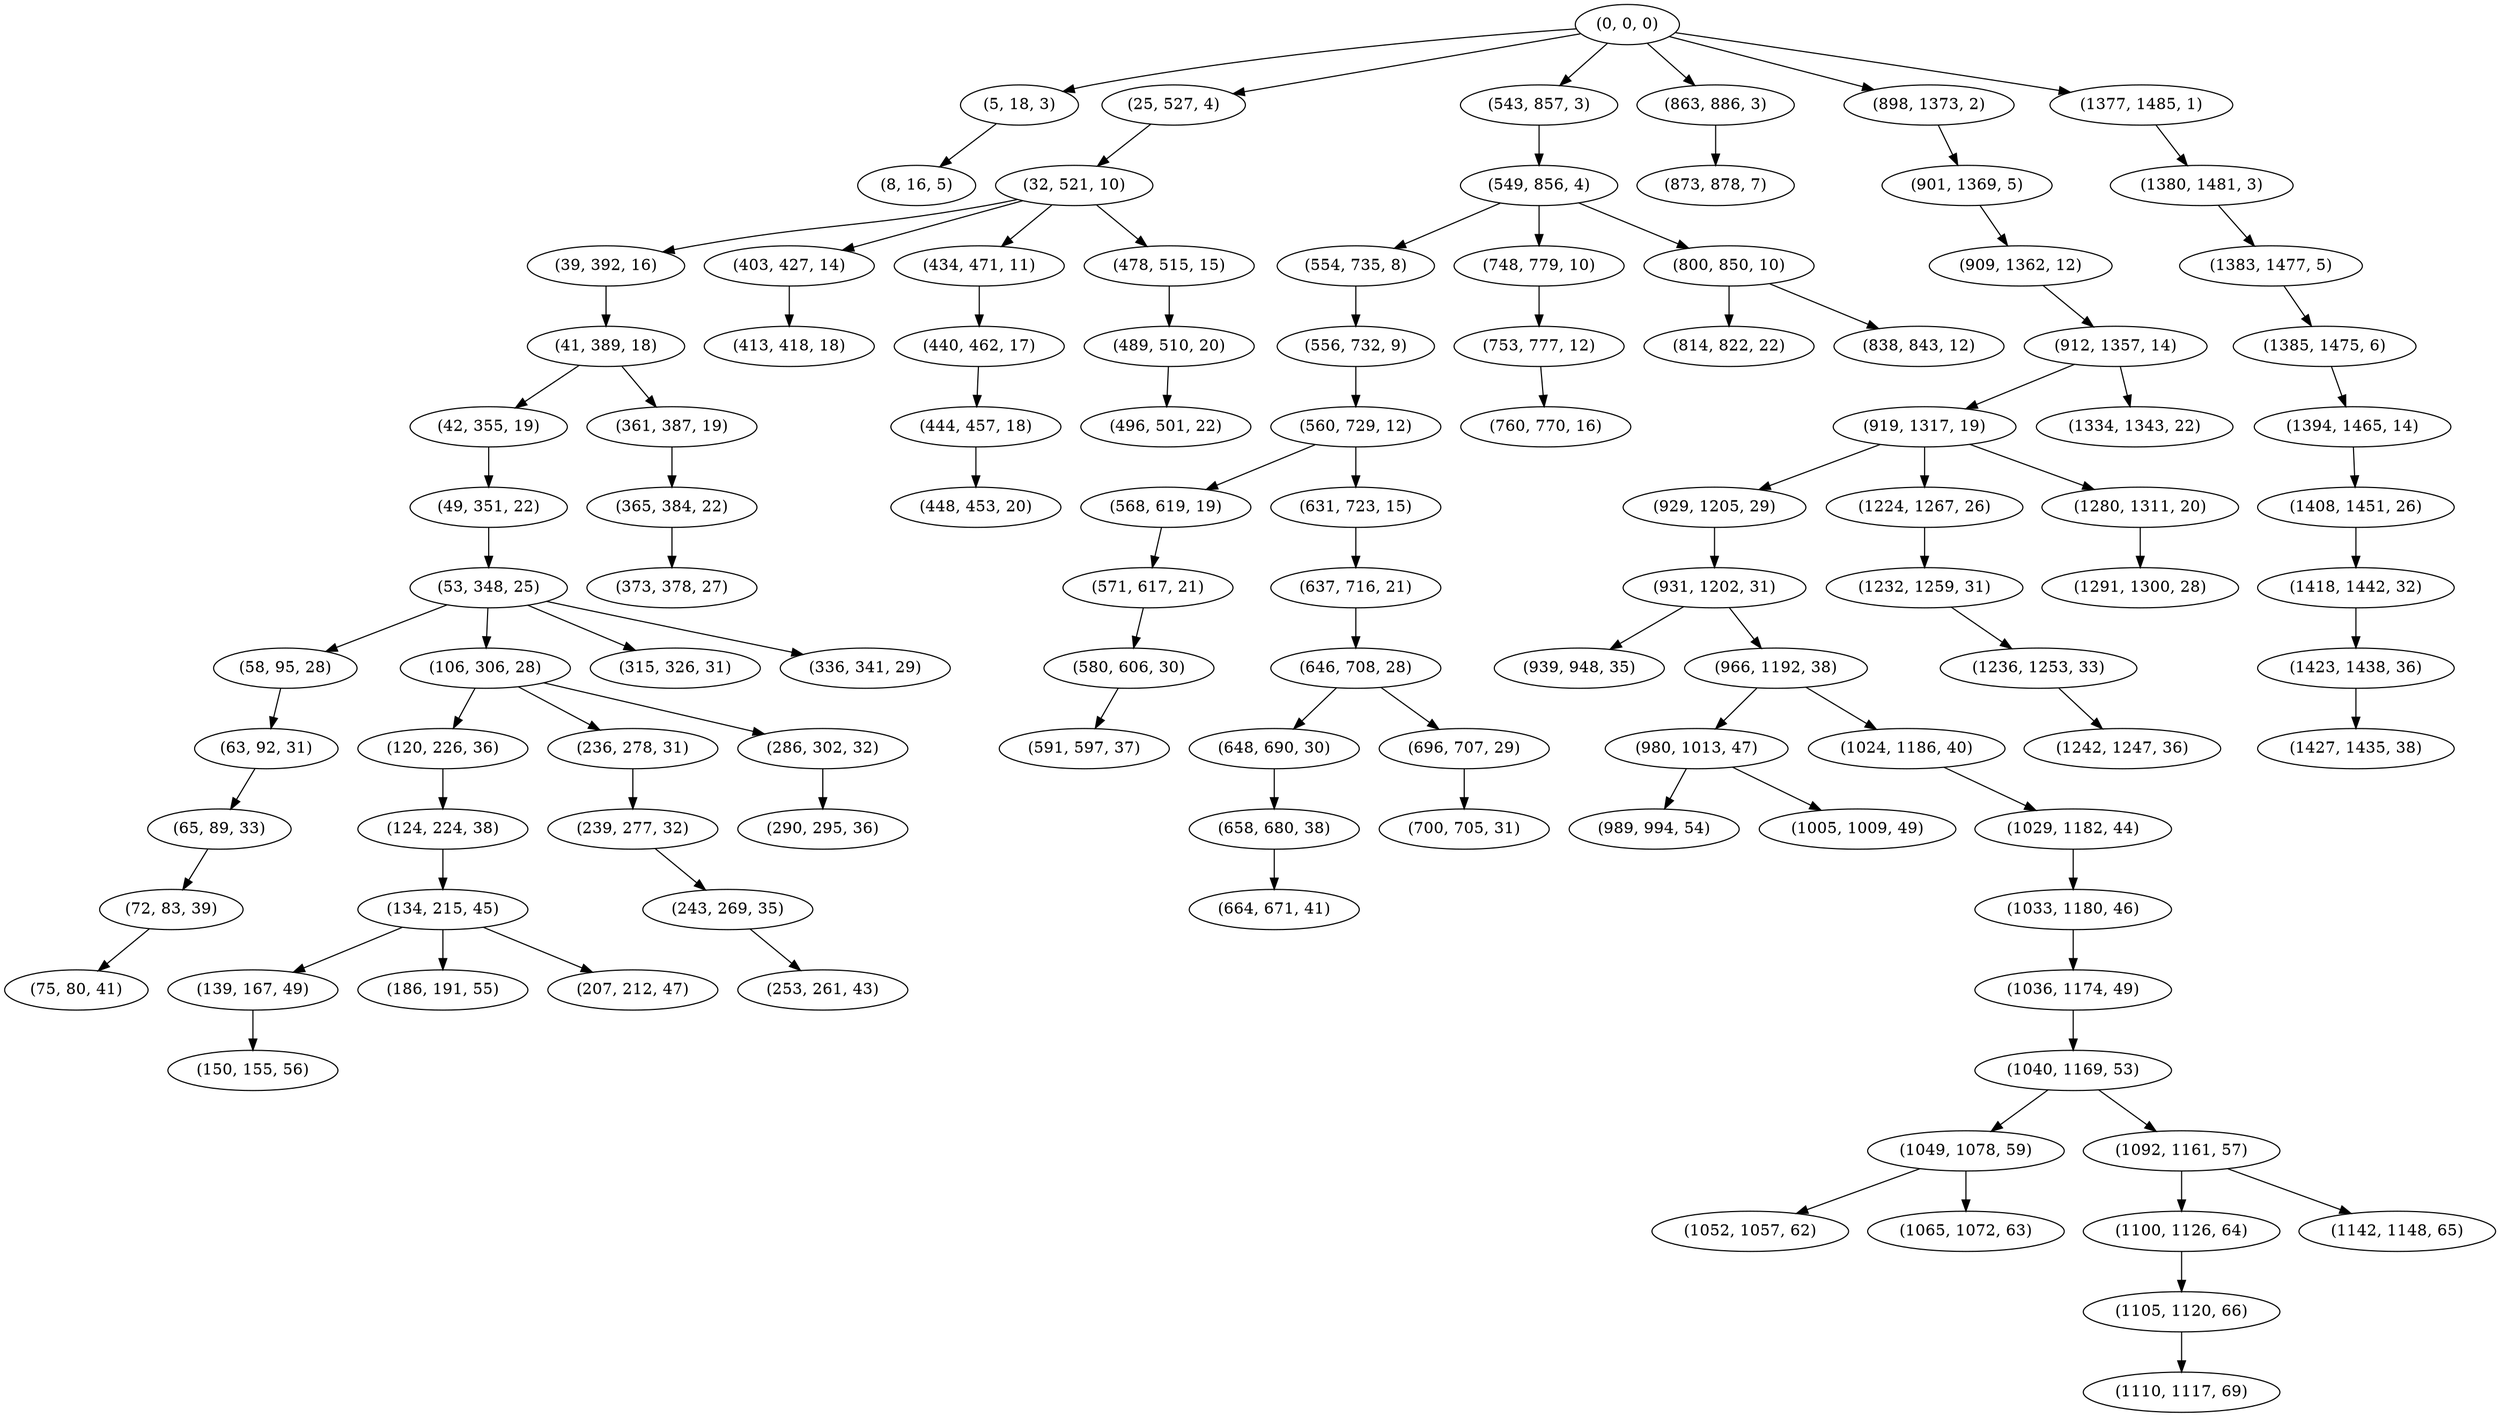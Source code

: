 digraph tree {
    "(0, 0, 0)";
    "(5, 18, 3)";
    "(8, 16, 5)";
    "(25, 527, 4)";
    "(32, 521, 10)";
    "(39, 392, 16)";
    "(41, 389, 18)";
    "(42, 355, 19)";
    "(49, 351, 22)";
    "(53, 348, 25)";
    "(58, 95, 28)";
    "(63, 92, 31)";
    "(65, 89, 33)";
    "(72, 83, 39)";
    "(75, 80, 41)";
    "(106, 306, 28)";
    "(120, 226, 36)";
    "(124, 224, 38)";
    "(134, 215, 45)";
    "(139, 167, 49)";
    "(150, 155, 56)";
    "(186, 191, 55)";
    "(207, 212, 47)";
    "(236, 278, 31)";
    "(239, 277, 32)";
    "(243, 269, 35)";
    "(253, 261, 43)";
    "(286, 302, 32)";
    "(290, 295, 36)";
    "(315, 326, 31)";
    "(336, 341, 29)";
    "(361, 387, 19)";
    "(365, 384, 22)";
    "(373, 378, 27)";
    "(403, 427, 14)";
    "(413, 418, 18)";
    "(434, 471, 11)";
    "(440, 462, 17)";
    "(444, 457, 18)";
    "(448, 453, 20)";
    "(478, 515, 15)";
    "(489, 510, 20)";
    "(496, 501, 22)";
    "(543, 857, 3)";
    "(549, 856, 4)";
    "(554, 735, 8)";
    "(556, 732, 9)";
    "(560, 729, 12)";
    "(568, 619, 19)";
    "(571, 617, 21)";
    "(580, 606, 30)";
    "(591, 597, 37)";
    "(631, 723, 15)";
    "(637, 716, 21)";
    "(646, 708, 28)";
    "(648, 690, 30)";
    "(658, 680, 38)";
    "(664, 671, 41)";
    "(696, 707, 29)";
    "(700, 705, 31)";
    "(748, 779, 10)";
    "(753, 777, 12)";
    "(760, 770, 16)";
    "(800, 850, 10)";
    "(814, 822, 22)";
    "(838, 843, 12)";
    "(863, 886, 3)";
    "(873, 878, 7)";
    "(898, 1373, 2)";
    "(901, 1369, 5)";
    "(909, 1362, 12)";
    "(912, 1357, 14)";
    "(919, 1317, 19)";
    "(929, 1205, 29)";
    "(931, 1202, 31)";
    "(939, 948, 35)";
    "(966, 1192, 38)";
    "(980, 1013, 47)";
    "(989, 994, 54)";
    "(1005, 1009, 49)";
    "(1024, 1186, 40)";
    "(1029, 1182, 44)";
    "(1033, 1180, 46)";
    "(1036, 1174, 49)";
    "(1040, 1169, 53)";
    "(1049, 1078, 59)";
    "(1052, 1057, 62)";
    "(1065, 1072, 63)";
    "(1092, 1161, 57)";
    "(1100, 1126, 64)";
    "(1105, 1120, 66)";
    "(1110, 1117, 69)";
    "(1142, 1148, 65)";
    "(1224, 1267, 26)";
    "(1232, 1259, 31)";
    "(1236, 1253, 33)";
    "(1242, 1247, 36)";
    "(1280, 1311, 20)";
    "(1291, 1300, 28)";
    "(1334, 1343, 22)";
    "(1377, 1485, 1)";
    "(1380, 1481, 3)";
    "(1383, 1477, 5)";
    "(1385, 1475, 6)";
    "(1394, 1465, 14)";
    "(1408, 1451, 26)";
    "(1418, 1442, 32)";
    "(1423, 1438, 36)";
    "(1427, 1435, 38)";
    "(0, 0, 0)" -> "(5, 18, 3)";
    "(0, 0, 0)" -> "(25, 527, 4)";
    "(0, 0, 0)" -> "(543, 857, 3)";
    "(0, 0, 0)" -> "(863, 886, 3)";
    "(0, 0, 0)" -> "(898, 1373, 2)";
    "(0, 0, 0)" -> "(1377, 1485, 1)";
    "(5, 18, 3)" -> "(8, 16, 5)";
    "(25, 527, 4)" -> "(32, 521, 10)";
    "(32, 521, 10)" -> "(39, 392, 16)";
    "(32, 521, 10)" -> "(403, 427, 14)";
    "(32, 521, 10)" -> "(434, 471, 11)";
    "(32, 521, 10)" -> "(478, 515, 15)";
    "(39, 392, 16)" -> "(41, 389, 18)";
    "(41, 389, 18)" -> "(42, 355, 19)";
    "(41, 389, 18)" -> "(361, 387, 19)";
    "(42, 355, 19)" -> "(49, 351, 22)";
    "(49, 351, 22)" -> "(53, 348, 25)";
    "(53, 348, 25)" -> "(58, 95, 28)";
    "(53, 348, 25)" -> "(106, 306, 28)";
    "(53, 348, 25)" -> "(315, 326, 31)";
    "(53, 348, 25)" -> "(336, 341, 29)";
    "(58, 95, 28)" -> "(63, 92, 31)";
    "(63, 92, 31)" -> "(65, 89, 33)";
    "(65, 89, 33)" -> "(72, 83, 39)";
    "(72, 83, 39)" -> "(75, 80, 41)";
    "(106, 306, 28)" -> "(120, 226, 36)";
    "(106, 306, 28)" -> "(236, 278, 31)";
    "(106, 306, 28)" -> "(286, 302, 32)";
    "(120, 226, 36)" -> "(124, 224, 38)";
    "(124, 224, 38)" -> "(134, 215, 45)";
    "(134, 215, 45)" -> "(139, 167, 49)";
    "(134, 215, 45)" -> "(186, 191, 55)";
    "(134, 215, 45)" -> "(207, 212, 47)";
    "(139, 167, 49)" -> "(150, 155, 56)";
    "(236, 278, 31)" -> "(239, 277, 32)";
    "(239, 277, 32)" -> "(243, 269, 35)";
    "(243, 269, 35)" -> "(253, 261, 43)";
    "(286, 302, 32)" -> "(290, 295, 36)";
    "(361, 387, 19)" -> "(365, 384, 22)";
    "(365, 384, 22)" -> "(373, 378, 27)";
    "(403, 427, 14)" -> "(413, 418, 18)";
    "(434, 471, 11)" -> "(440, 462, 17)";
    "(440, 462, 17)" -> "(444, 457, 18)";
    "(444, 457, 18)" -> "(448, 453, 20)";
    "(478, 515, 15)" -> "(489, 510, 20)";
    "(489, 510, 20)" -> "(496, 501, 22)";
    "(543, 857, 3)" -> "(549, 856, 4)";
    "(549, 856, 4)" -> "(554, 735, 8)";
    "(549, 856, 4)" -> "(748, 779, 10)";
    "(549, 856, 4)" -> "(800, 850, 10)";
    "(554, 735, 8)" -> "(556, 732, 9)";
    "(556, 732, 9)" -> "(560, 729, 12)";
    "(560, 729, 12)" -> "(568, 619, 19)";
    "(560, 729, 12)" -> "(631, 723, 15)";
    "(568, 619, 19)" -> "(571, 617, 21)";
    "(571, 617, 21)" -> "(580, 606, 30)";
    "(580, 606, 30)" -> "(591, 597, 37)";
    "(631, 723, 15)" -> "(637, 716, 21)";
    "(637, 716, 21)" -> "(646, 708, 28)";
    "(646, 708, 28)" -> "(648, 690, 30)";
    "(646, 708, 28)" -> "(696, 707, 29)";
    "(648, 690, 30)" -> "(658, 680, 38)";
    "(658, 680, 38)" -> "(664, 671, 41)";
    "(696, 707, 29)" -> "(700, 705, 31)";
    "(748, 779, 10)" -> "(753, 777, 12)";
    "(753, 777, 12)" -> "(760, 770, 16)";
    "(800, 850, 10)" -> "(814, 822, 22)";
    "(800, 850, 10)" -> "(838, 843, 12)";
    "(863, 886, 3)" -> "(873, 878, 7)";
    "(898, 1373, 2)" -> "(901, 1369, 5)";
    "(901, 1369, 5)" -> "(909, 1362, 12)";
    "(909, 1362, 12)" -> "(912, 1357, 14)";
    "(912, 1357, 14)" -> "(919, 1317, 19)";
    "(912, 1357, 14)" -> "(1334, 1343, 22)";
    "(919, 1317, 19)" -> "(929, 1205, 29)";
    "(919, 1317, 19)" -> "(1224, 1267, 26)";
    "(919, 1317, 19)" -> "(1280, 1311, 20)";
    "(929, 1205, 29)" -> "(931, 1202, 31)";
    "(931, 1202, 31)" -> "(939, 948, 35)";
    "(931, 1202, 31)" -> "(966, 1192, 38)";
    "(966, 1192, 38)" -> "(980, 1013, 47)";
    "(966, 1192, 38)" -> "(1024, 1186, 40)";
    "(980, 1013, 47)" -> "(989, 994, 54)";
    "(980, 1013, 47)" -> "(1005, 1009, 49)";
    "(1024, 1186, 40)" -> "(1029, 1182, 44)";
    "(1029, 1182, 44)" -> "(1033, 1180, 46)";
    "(1033, 1180, 46)" -> "(1036, 1174, 49)";
    "(1036, 1174, 49)" -> "(1040, 1169, 53)";
    "(1040, 1169, 53)" -> "(1049, 1078, 59)";
    "(1040, 1169, 53)" -> "(1092, 1161, 57)";
    "(1049, 1078, 59)" -> "(1052, 1057, 62)";
    "(1049, 1078, 59)" -> "(1065, 1072, 63)";
    "(1092, 1161, 57)" -> "(1100, 1126, 64)";
    "(1092, 1161, 57)" -> "(1142, 1148, 65)";
    "(1100, 1126, 64)" -> "(1105, 1120, 66)";
    "(1105, 1120, 66)" -> "(1110, 1117, 69)";
    "(1224, 1267, 26)" -> "(1232, 1259, 31)";
    "(1232, 1259, 31)" -> "(1236, 1253, 33)";
    "(1236, 1253, 33)" -> "(1242, 1247, 36)";
    "(1280, 1311, 20)" -> "(1291, 1300, 28)";
    "(1377, 1485, 1)" -> "(1380, 1481, 3)";
    "(1380, 1481, 3)" -> "(1383, 1477, 5)";
    "(1383, 1477, 5)" -> "(1385, 1475, 6)";
    "(1385, 1475, 6)" -> "(1394, 1465, 14)";
    "(1394, 1465, 14)" -> "(1408, 1451, 26)";
    "(1408, 1451, 26)" -> "(1418, 1442, 32)";
    "(1418, 1442, 32)" -> "(1423, 1438, 36)";
    "(1423, 1438, 36)" -> "(1427, 1435, 38)";
}
